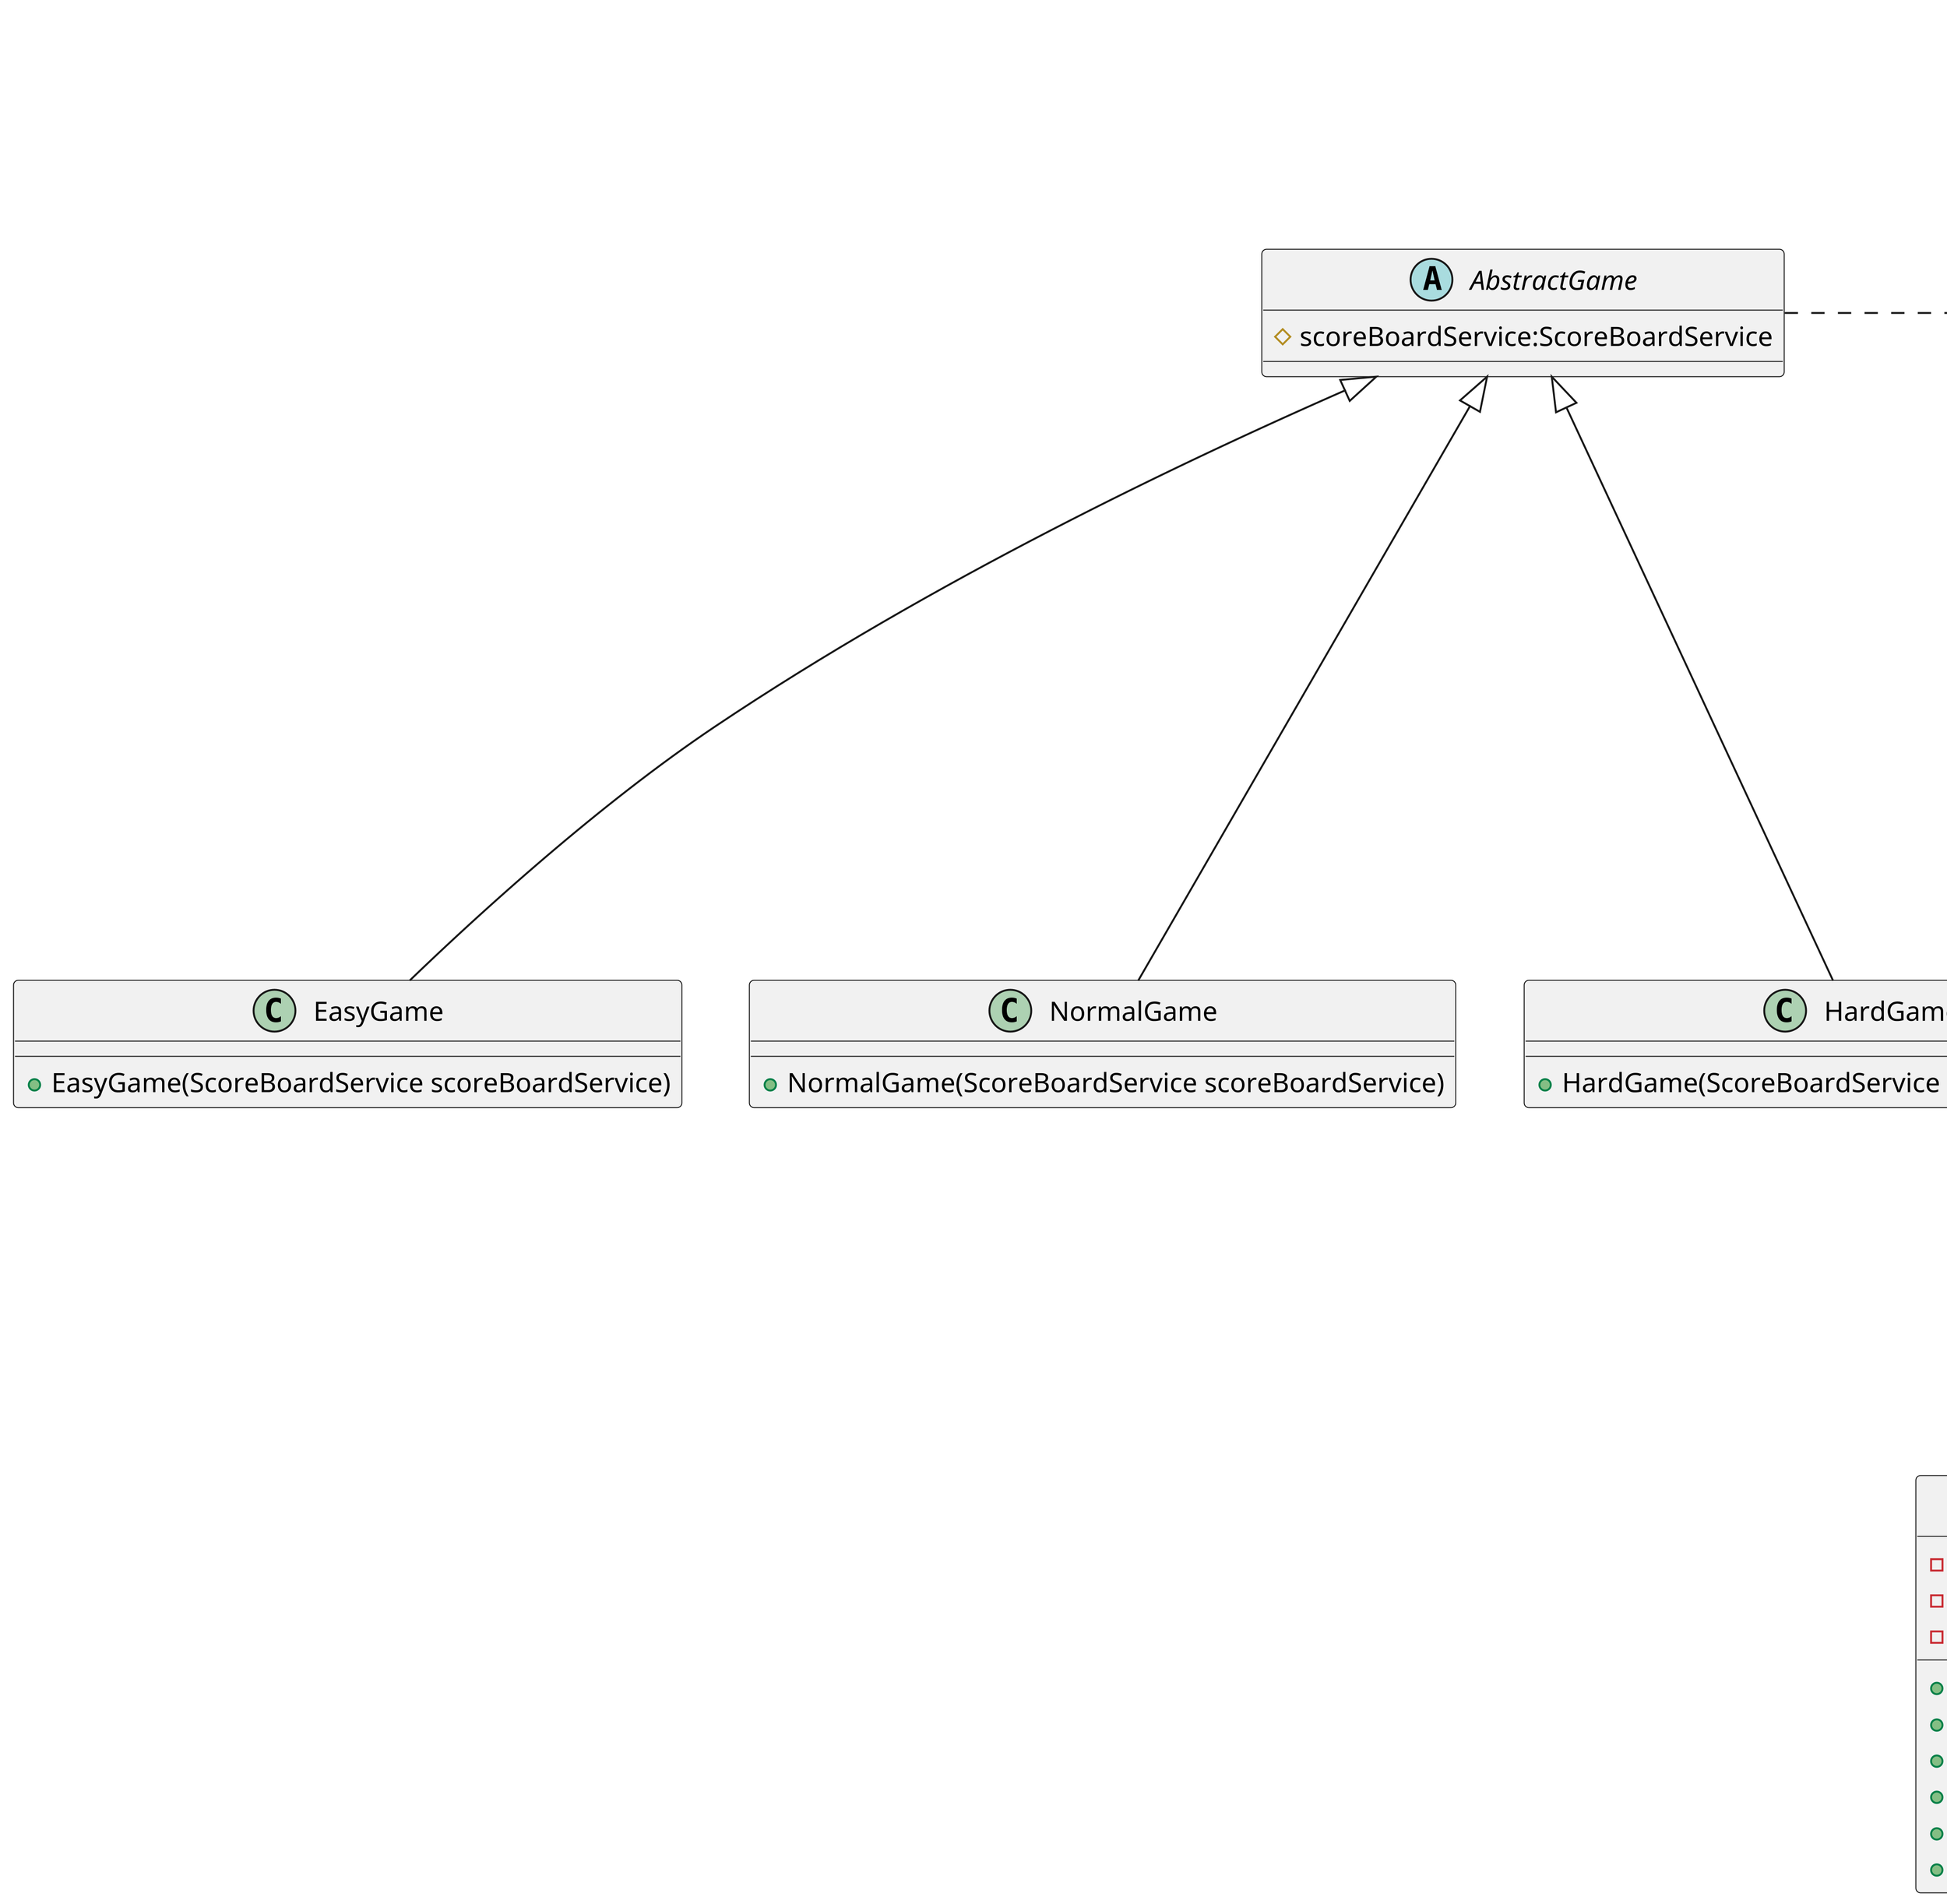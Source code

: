 @startuml
'https://plantuml.com/class-diagram

scale 4

!pragma sveglimit 65536

abstract class AbstractGame
{
    # scoreBoardService:ScoreBoardService
}

class EasyGame {
    + EasyGame(ScoreBoardService scoreBoardService)
}

class NormalGame {
    + NormalGame(ScoreBoardService scoreBoardService)
}

class HardGame {
    + HardGame(ScoreBoardService scoreBoardService)
}

AbstractGame <|-- EasyGame
AbstractGame <|-- NormalGame
AbstractGame <|-- HardGame

AbstractGame .right.> ScoreBoardService

class ScoreBoardService
{
    - {static} TIME_FORMATTER: DateTimeFormatter
    - dao: ScoreRecordDao
    - observers: List<ScoreRecordObserver>
    + ScoreBoardService(ScoreRecordDao dao)
    + addObserver(ScoreRecordObserver observer): void
    + removeObserver(ScoreRecordObserver observer): void
    - notifyObservers(GameDifficulty difficulty): void
    + addRecord(String player, int score, GameDifficulty difficulty): void
    + deleteRecordByIndex(int index, GameDifficulty difficulty): void
    + getScoreBoardColumnName(): String[]
    + getScoreBoardTableData(GameDifficulty difficulty): String[][]
    + printSingleScoreRecordByIndex(int index, GameDifficulty difficulty): void
    + printAllScoreRecord(GameDifficulty difficulty): void
    + printScoreBoardInConsole(GameDifficulty difficulty): void
}

ScoreBoardService .right.> ScoreRecordDao
ScoreBoardService o-down-> ScoreRecordObserver

interface ScoreRecordObserver
{
    + {abstract} onScoreRecordChanged(GameDifficulty difficulty): void
}

class ScoreBoardTableModel implements ScoreRecordObserver
{
    - scoreBoardService: ScoreBoardService
    - gameDifficulty: GameDifficulty
    - onDifficultyChangeCallback: Consumer<GameDifficulty>
    + ScoreBoardTableModel(ScoreBoardService scoreBoardService, GameDifficulty initialDifficulty)
    + setOnDifficultyChangeCallback(Consumer<GameDifficulty> callback): void
    + refreshData(GameDifficulty difficulty): void
    + getGameDifficulty(): GameDifficulty
    + onScoreRecordChanged(GameDifficulty difficulty): void
    + isCellEditable(int row, int column): boolean
}

ScoreBoardTableModel .up.> ScoreBoardService

enum GameDifficulty
{
    EASY
    NORMAL
    HARD
}

interface ScoreRecordDao
{
    + {abstract} getAllScoreRecords(GameDifficulty difficulty): List<ScoreRecord>
    + {abstract} getSingleScoreRecordByIndex(int index, GameDifficulty difficulty): ScoreRecord
    + {abstract} addRecord(ScoreRecord scoreRecord): void
    + {abstract} deleteRecordByIndex(int index, GameDifficulty difficulty): void
}

class ScoreRecordDaoImpl
{
    - {static} FILE_PATH: String = "scores.json" {readOnly}
    - {static} GSON: Gson {readOnly}
    - scoreRecordsByDifficulty: Map<GameDifficulty, List<ScoreRecord>> {readOnly}
    - {static} instance: ScoreRecordDaoImpl {readOnly}
    - ScoreRecordDaoImpl()
    + {static} getInstance(): ScoreRecordDaoImpl
    - saveToFile(): void
    - loadFromFile(): Map<GameDifficulty, List<ScoreRecord>>
    + getAllScoreRecords(GameDifficulty difficulty): List<ScoreRecord>
    + getSingleScoreRecordByIndex(int index, GameDifficulty difficulty): ScoreRecord
    + addRecord(ScoreRecord record): void
    + deleteRecordByIndex(int index, GameDifficulty difficulty): void
}

ScoreRecordDao <|..  ScoreRecordDaoImpl

class ScoreRecord
{
    - playerName: String
    - scores: int
    - recordTime: LocalDateTime
    - gameDifficulty: GameDifficulty
    + ScoreRecord()
    + ScoreRecord(String playerName, int scores, LocalDateTime recordTime, GameDifficulty gameDifficulty)
    + getScores(): int
    + setScores(int scores): void
    + getPlayerName(): String
    + setPlayerName(String playerName): void
    + getRecordTime(): LocalDateTime
    + setRecordTime(LocalDateTime recordTime): void
    + getGameDifficulty(): GameDifficulty
    + setGameDifficulty(GameDifficulty gameDifficulty): void
    + toString(): String
}

ScoreRecordDaoImpl -left-> ScoreRecord

@enduml
